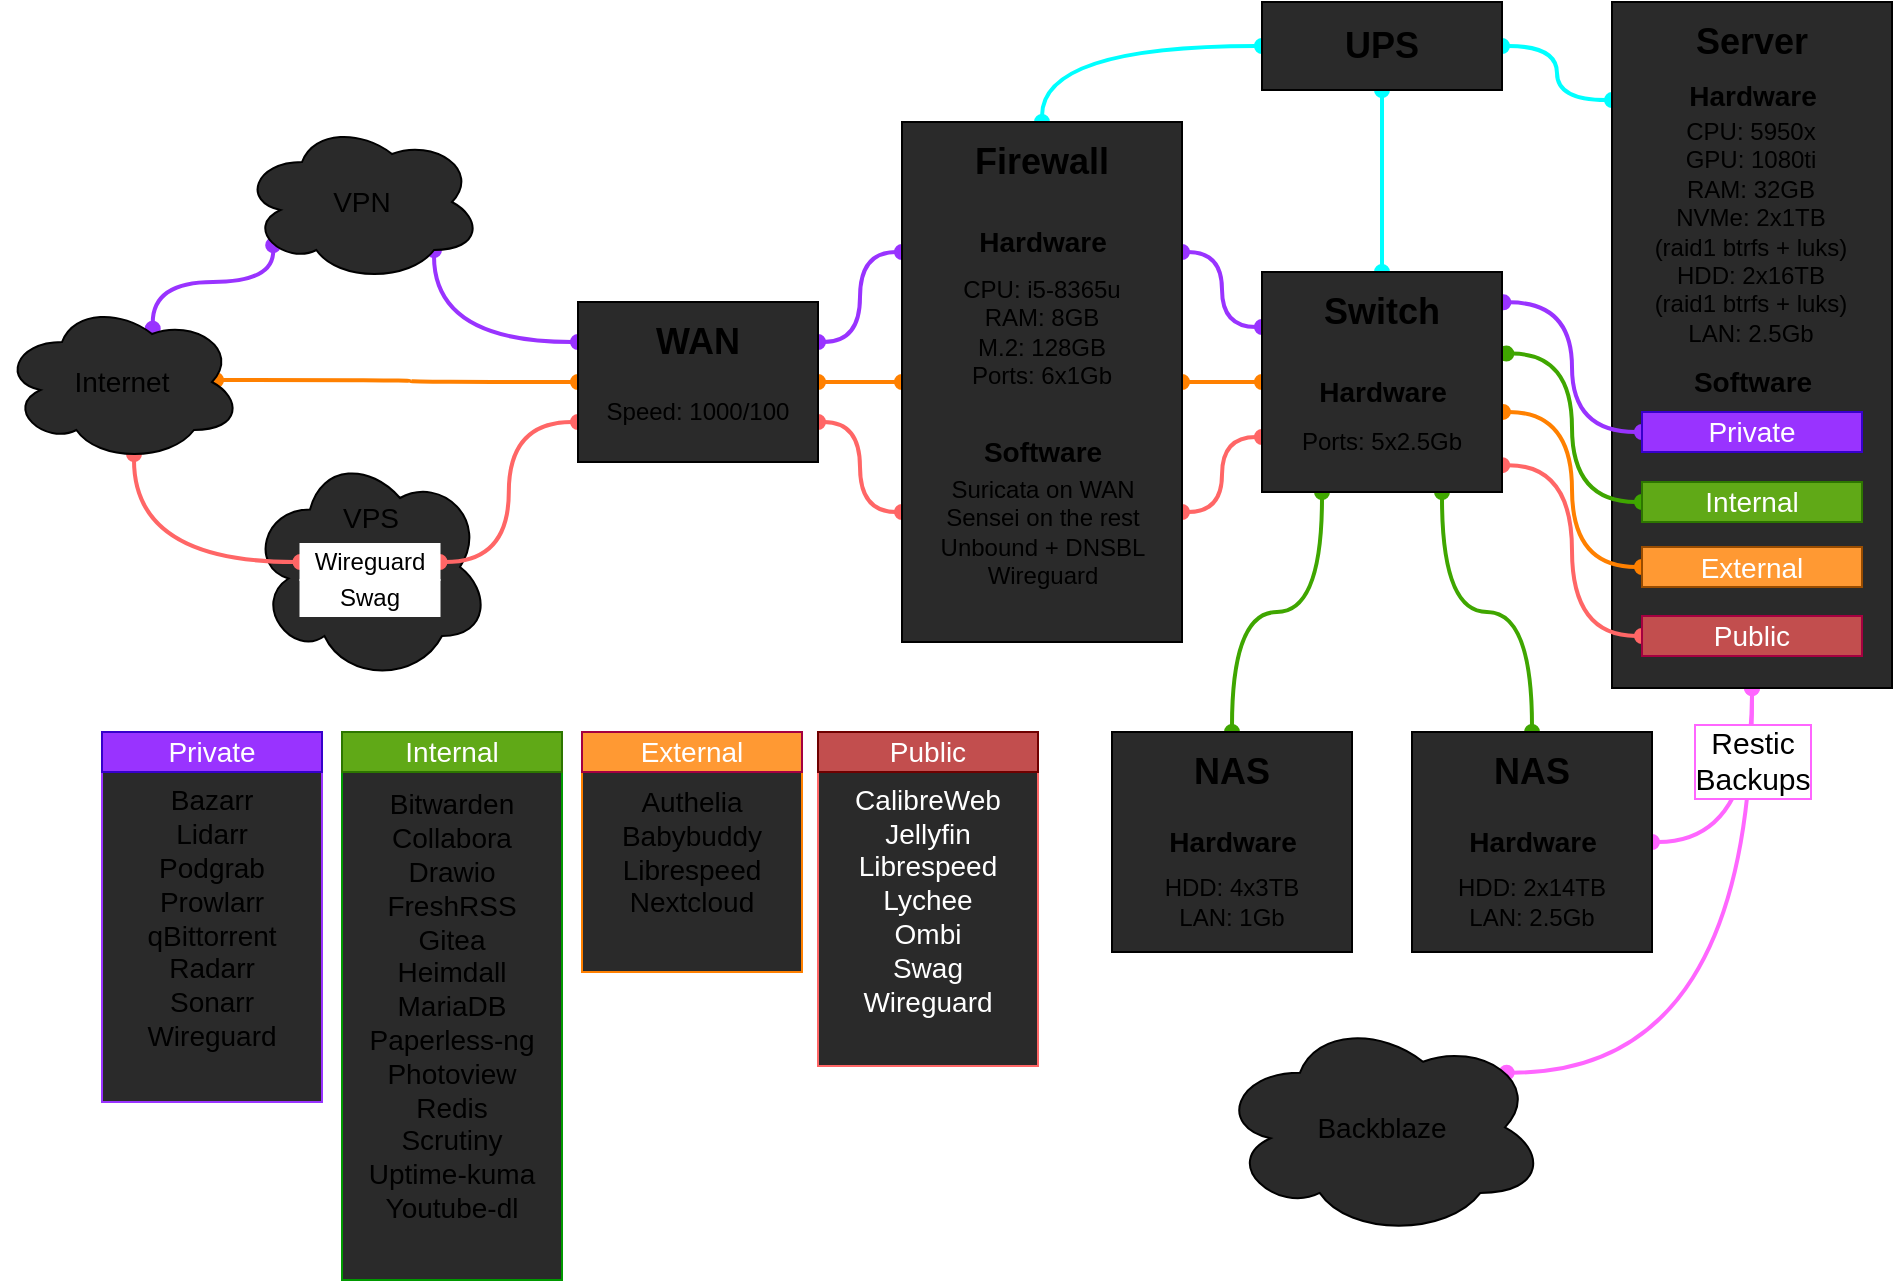 <mxfile version="14.9.7" type="embed"><diagram id="Vh7ta-_v4MjYHWmh8jMe" name="Page-1"><mxGraphModel dx="2056" dy="1046" grid="0" gridSize="10" guides="1" tooltips="1" connect="1" arrows="1" fold="1" page="1" pageScale="1" pageWidth="1100" pageHeight="850" math="0" shadow="0"><root><mxCell id="0"/><mxCell id="1" parent="0"/><mxCell id="94" style="edgeStyle=orthogonalEdgeStyle;rounded=0;orthogonalLoop=1;jettySize=auto;html=1;startArrow=oval;startFill=1;strokeWidth=2;fontSize=14;fillColor=#d80073;curved=1;entryX=0.5;entryY=1;entryDx=0;entryDy=0;endArrow=oval;endFill=1;exitX=1;exitY=0.5;exitDx=0;exitDy=0;strokeColor=#FF66FF;" parent="1" source="26" target="8" edge="1"><mxGeometry relative="1" as="geometry"><mxPoint x="1017.91" y="646.67" as="sourcePoint"/><mxPoint x="948.03" y="561.25" as="targetPoint"/></mxGeometry></mxCell><mxCell id="95" style="edgeStyle=orthogonalEdgeStyle;rounded=0;orthogonalLoop=1;jettySize=auto;html=1;startArrow=oval;startFill=1;strokeWidth=2;fontSize=14;fillColor=#d80073;curved=1;endArrow=oval;endFill=1;exitX=0.88;exitY=0.25;exitDx=0;exitDy=0;exitPerimeter=0;strokeColor=#FF66FF;" parent="1" source="93" edge="1"><mxGeometry relative="1" as="geometry"><mxPoint x="905" y="568" as="sourcePoint"/><mxPoint x="945" y="481" as="targetPoint"/></mxGeometry></mxCell><mxCell id="98" value="&lt;div&gt;&lt;font style=&quot;font-size: 15px&quot;&gt;Restic&lt;/font&gt;&lt;/div&gt;&lt;div&gt;&lt;font style=&quot;font-size: 15px&quot;&gt;Backups&lt;br&gt;&lt;/font&gt;&lt;/div&gt;" style="edgeLabel;html=1;align=center;verticalAlign=middle;resizable=0;points=[];fontSize=15;labelBorderColor=#FF66FF;spacingBottom=0;spacingTop=0;" parent="95" vertex="1" connectable="0"><mxGeometry x="0.813" y="1" relative="1" as="geometry"><mxPoint x="1" y="6" as="offset"/></mxGeometry></mxCell><mxCell id="91" style="edgeStyle=orthogonalEdgeStyle;curved=1;rounded=0;orthogonalLoop=1;jettySize=auto;html=1;startArrow=oval;startFill=1;strokeWidth=2;fontSize=14;fillColor=#6a00ff;endArrow=oval;endFill=1;exitX=0.5;exitY=1;exitDx=0;exitDy=0;entryX=0.5;entryY=0;entryDx=0;entryDy=0;strokeColor=#00FFFF;" parent="1" source="83" target="14" edge="1"><mxGeometry relative="1" as="geometry"><mxPoint x="715" y="170.0" as="sourcePoint"/><mxPoint x="600" y="208" as="targetPoint"/></mxGeometry></mxCell><mxCell id="90" style="edgeStyle=orthogonalEdgeStyle;curved=1;rounded=0;orthogonalLoop=1;jettySize=auto;html=1;startArrow=oval;startFill=1;strokeWidth=2;fontSize=14;fillColor=#6a00ff;endArrow=oval;endFill=1;exitX=0;exitY=0.5;exitDx=0;exitDy=0;entryX=0.5;entryY=0;entryDx=0;entryDy=0;strokeColor=#00FFFF;" parent="1" source="83" target="2" edge="1"><mxGeometry relative="1" as="geometry"><mxPoint x="690" y="159.049" as="sourcePoint"/><mxPoint x="640" y="132.0" as="targetPoint"/></mxGeometry></mxCell><mxCell id="88" style="edgeStyle=orthogonalEdgeStyle;curved=1;rounded=0;orthogonalLoop=1;jettySize=auto;html=1;startArrow=oval;startFill=1;strokeWidth=2;fontSize=14;fillColor=#6a00ff;endArrow=oval;endFill=1;exitX=0;exitY=0.143;exitDx=0;exitDy=0;exitPerimeter=0;entryX=1;entryY=0.5;entryDx=0;entryDy=0;strokeColor=#00FFFF;" parent="1" source="8" target="83" edge="1"><mxGeometry relative="1" as="geometry"><mxPoint x="894.31" y="228.004" as="sourcePoint"/><mxPoint x="831" y="163" as="targetPoint"/></mxGeometry></mxCell><mxCell id="8" value="" style="rounded=0;whiteSpace=wrap;html=1;fillColor=#2A2A2A;" parent="1" vertex="1"><mxGeometry x="875" y="138" width="140" height="343" as="geometry"/></mxCell><mxCell id="82" style="edgeStyle=orthogonalEdgeStyle;rounded=0;orthogonalLoop=1;jettySize=auto;html=1;startArrow=oval;startFill=1;strokeWidth=2;fontSize=14;fillColor=#d80073;curved=1;entryX=1.004;entryY=0.636;entryDx=0;entryDy=0;endArrow=oval;endFill=1;entryPerimeter=0;exitX=0;exitY=0.5;exitDx=0;exitDy=0;strokeColor=#FF8000;" parent="1" source="81" target="14" edge="1"><mxGeometry relative="1" as="geometry"><mxPoint x="900" y="465" as="sourcePoint"/><mxPoint x="830.12" y="379.58" as="targetPoint"/></mxGeometry></mxCell><mxCell id="50" style="edgeStyle=orthogonalEdgeStyle;curved=1;rounded=0;orthogonalLoop=1;jettySize=auto;html=1;exitX=0;exitY=0.75;exitDx=0;exitDy=0;startArrow=oval;startFill=1;strokeWidth=2;fontSize=14;entryX=1;entryY=0.75;entryDx=0;entryDy=0;fillColor=#d80073;strokeColor=#FF6666;endArrow=oval;endFill=1;" parent="1" source="2" target="20" edge="1"><mxGeometry relative="1" as="geometry"/></mxCell><mxCell id="49" style="edgeStyle=orthogonalEdgeStyle;curved=1;rounded=0;orthogonalLoop=1;jettySize=auto;html=1;entryX=1;entryY=0.75;entryDx=0;entryDy=0;startArrow=oval;startFill=1;strokeWidth=2;fontSize=14;exitX=0;exitY=0.75;exitDx=0;exitDy=0;fillColor=#d80073;strokeColor=#FF6666;endArrow=oval;endFill=1;" parent="1" source="14" target="2" edge="1"><mxGeometry relative="1" as="geometry"/></mxCell><mxCell id="54" style="edgeStyle=orthogonalEdgeStyle;curved=1;rounded=0;orthogonalLoop=1;jettySize=auto;html=1;entryX=1;entryY=0.25;entryDx=0;entryDy=0;startArrow=oval;startFill=1;strokeWidth=2;fontSize=14;exitX=0;exitY=0.25;exitDx=0;exitDy=0;fillColor=#6a00ff;strokeColor=#9933FF;endArrow=oval;endFill=1;" parent="1" source="2" target="20" edge="1"><mxGeometry relative="1" as="geometry"/></mxCell><mxCell id="52" style="edgeStyle=orthogonalEdgeStyle;curved=1;rounded=0;orthogonalLoop=1;jettySize=auto;html=1;entryX=1;entryY=0.25;entryDx=0;entryDy=0;startArrow=oval;startFill=1;strokeWidth=2;fontSize=14;exitX=0;exitY=0.25;exitDx=0;exitDy=0;fillColor=#6a00ff;strokeColor=#9933FF;endArrow=oval;endFill=1;" parent="1" source="14" target="2" edge="1"><mxGeometry relative="1" as="geometry"/></mxCell><mxCell id="48" value="" style="ellipse;shape=cloud;whiteSpace=wrap;html=1;fontSize=14;fillColor=#2A2A2A;" parent="1" vertex="1"><mxGeometry x="194" y="363" width="120" height="115" as="geometry"/></mxCell><mxCell id="76" style="edgeStyle=orthogonalEdgeStyle;curved=1;rounded=0;orthogonalLoop=1;jettySize=auto;html=1;startArrow=oval;startFill=1;strokeWidth=2;fontSize=14;endArrow=oval;endFill=1;strokeColor=#FF8000;" parent="1" source="2" target="14" edge="1"><mxGeometry relative="1" as="geometry"/></mxCell><mxCell id="75" style="edgeStyle=orthogonalEdgeStyle;curved=1;rounded=0;orthogonalLoop=1;jettySize=auto;html=1;entryX=0;entryY=0.5;entryDx=0;entryDy=0;startArrow=oval;startFill=1;strokeWidth=2;fontSize=14;endArrow=oval;endFill=1;strokeColor=#FF8000;" parent="1" source="20" target="2" edge="1"><mxGeometry relative="1" as="geometry"/></mxCell><mxCell id="2" value="" style="rounded=0;whiteSpace=wrap;html=1;fillColor=#2A2A2A;" parent="1" vertex="1"><mxGeometry x="520" y="198" width="140" height="260" as="geometry"/></mxCell><mxCell id="41" style="edgeStyle=orthogonalEdgeStyle;rounded=0;orthogonalLoop=1;jettySize=auto;html=1;entryX=0.25;entryY=1;entryDx=0;entryDy=0;fontSize=14;startArrow=oval;startFill=1;curved=1;strokeWidth=2;endArrow=oval;endFill=1;strokeColor=#3FA600;" parent="1" source="32" target="14" edge="1"><mxGeometry relative="1" as="geometry"/></mxCell><mxCell id="42" style="edgeStyle=orthogonalEdgeStyle;rounded=0;orthogonalLoop=1;jettySize=auto;html=1;entryX=0.75;entryY=1;entryDx=0;entryDy=0;startArrow=oval;startFill=1;fontSize=14;exitX=0.5;exitY=0;exitDx=0;exitDy=0;curved=1;strokeWidth=2;endArrow=oval;endFill=1;strokeColor=#3FA600;" parent="1" source="26" target="14" edge="1"><mxGeometry relative="1" as="geometry"><mxPoint x="820" y="548" as="sourcePoint"/></mxGeometry></mxCell><mxCell id="57" style="edgeStyle=orthogonalEdgeStyle;curved=1;rounded=0;orthogonalLoop=1;jettySize=auto;html=1;entryX=0.892;entryY=0.488;entryDx=0;entryDy=0;entryPerimeter=0;startArrow=oval;startFill=1;strokeWidth=2;fontSize=14;endArrow=oval;endFill=1;strokeColor=#FF8000;" parent="1" source="20" target="55" edge="1"><mxGeometry relative="1" as="geometry"/></mxCell><mxCell id="58" style="edgeStyle=orthogonalEdgeStyle;curved=1;rounded=0;orthogonalLoop=1;jettySize=auto;html=1;entryX=0.8;entryY=0.8;entryDx=0;entryDy=0;entryPerimeter=0;startArrow=oval;startFill=1;strokeWidth=2;fontSize=14;exitX=0;exitY=0.25;exitDx=0;exitDy=0;fillColor=#6a00ff;strokeColor=#9933FF;endArrow=oval;endFill=1;" parent="1" source="20" target="47" edge="1"><mxGeometry relative="1" as="geometry"/></mxCell><mxCell id="43" style="edgeStyle=orthogonalEdgeStyle;rounded=0;orthogonalLoop=1;jettySize=auto;html=1;entryX=1.018;entryY=0.371;entryDx=0;entryDy=0;startArrow=oval;startFill=1;fontSize=14;fillColor=#60a917;strokeWidth=2;curved=1;strokeColor=#3FA600;endArrow=oval;endFill=1;entryPerimeter=0;" parent="1" source="38" target="14" edge="1"><mxGeometry relative="1" as="geometry"/></mxCell><mxCell id="44" style="edgeStyle=orthogonalEdgeStyle;rounded=0;orthogonalLoop=1;jettySize=auto;html=1;startArrow=oval;startFill=1;strokeWidth=2;fontSize=14;fillColor=#d80073;curved=1;entryX=1.001;entryY=0.878;entryDx=0;entryDy=0;strokeColor=#FF6666;endArrow=oval;endFill=1;entryPerimeter=0;" parent="1" source="39" target="14" edge="1"><mxGeometry relative="1" as="geometry"/></mxCell><mxCell id="45" style="edgeStyle=orthogonalEdgeStyle;curved=1;rounded=0;orthogonalLoop=1;jettySize=auto;html=1;entryX=1.006;entryY=0.138;entryDx=0;entryDy=0;startArrow=oval;startFill=1;strokeWidth=2;fontSize=14;fillColor=#6a00ff;strokeColor=#9933FF;endArrow=oval;endFill=1;entryPerimeter=0;" parent="1" source="40" target="14" edge="1"><mxGeometry relative="1" as="geometry"/></mxCell><mxCell id="61" style="edgeStyle=orthogonalEdgeStyle;curved=1;rounded=0;orthogonalLoop=1;jettySize=auto;html=1;entryX=0.628;entryY=0.167;entryDx=0;entryDy=0;entryPerimeter=0;startArrow=oval;startFill=1;strokeWidth=2;fontSize=14;exitX=0.13;exitY=0.77;exitDx=0;exitDy=0;exitPerimeter=0;fillColor=#6a00ff;strokeColor=#9933FF;endArrow=oval;endFill=1;" parent="1" source="47" target="55" edge="1"><mxGeometry relative="1" as="geometry"><Array as="points"><mxPoint x="206" y="278"/><mxPoint x="145" y="278"/></Array></mxGeometry></mxCell><mxCell id="60" style="edgeStyle=orthogonalEdgeStyle;curved=1;rounded=0;orthogonalLoop=1;jettySize=auto;html=1;entryX=0;entryY=0.5;entryDx=0;entryDy=0;startArrow=oval;startFill=1;strokeWidth=2;fontSize=14;fillColor=#d80073;strokeColor=#FF6666;endArrow=oval;endFill=1;exitX=0.55;exitY=0.95;exitDx=0;exitDy=0;exitPerimeter=0;" parent="1" source="55" target="72" edge="1"><mxGeometry relative="1" as="geometry"><Array as="points"><mxPoint x="136" y="418"/></Array></mxGeometry></mxCell><mxCell id="56" style="edgeStyle=orthogonalEdgeStyle;curved=1;rounded=0;orthogonalLoop=1;jettySize=auto;html=1;entryX=1;entryY=0.5;entryDx=0;entryDy=0;startArrow=oval;startFill=1;strokeWidth=2;fontSize=14;exitX=0;exitY=0.75;exitDx=0;exitDy=0;fillColor=#d80073;strokeColor=#FF6666;endArrow=oval;endFill=1;" parent="1" source="20" target="72" edge="1"><mxGeometry relative="1" as="geometry"/></mxCell><mxCell id="26" value="" style="rounded=0;whiteSpace=wrap;html=1;fillColor=#2A2A2A;" parent="1" vertex="1"><mxGeometry x="775" y="503" width="120" height="110" as="geometry"/></mxCell><mxCell id="70" value="&lt;div&gt;Authelia&lt;/div&gt;&lt;div&gt;Babybuddy&lt;/div&gt;&lt;div&gt;Librespeed&lt;/div&gt;&lt;div&gt;Nextcloud&lt;/div&gt;" style="rounded=0;whiteSpace=wrap;html=1;fontSize=14;strokeColor=#FF8000;fillColor=#2A2A2A;" parent="1" vertex="1"><mxGeometry x="360" y="503" width="110" height="120" as="geometry"/></mxCell><mxCell id="69" value="Bitwarden&lt;br&gt;Collabora&lt;br&gt;Drawio&lt;br&gt;FreshRSS&lt;br&gt;Gitea&lt;br&gt;Heimdall&lt;br&gt;MariaDB&lt;br&gt;Paperless-ng&lt;br&gt;Photoview&lt;br&gt;Redis&lt;br&gt;Scrutiny&lt;br&gt;Uptime-kuma&lt;br&gt;Youtube-dl" style="rounded=0;whiteSpace=wrap;html=1;fontSize=14;strokeColor=#009900;fillColor=#2A2A2A;" parent="1" vertex="1"><mxGeometry x="240" y="503" width="110" height="274" as="geometry"/></mxCell><mxCell id="67" value="&lt;div&gt;Bazarr&lt;/div&gt;&lt;div&gt;Lidarr&lt;/div&gt;&lt;div&gt;Podgrab&lt;/div&gt;&lt;div&gt;Prowlarr&lt;/div&gt;&lt;div&gt;qBittorrent&lt;/div&gt;&lt;div&gt;Radarr&lt;/div&gt;&lt;div&gt;Sonarr&lt;/div&gt;&lt;div&gt;Wireguard&lt;/div&gt;" style="rounded=0;whiteSpace=wrap;html=1;fontSize=14;strokeColor=#9933FF;fillColor=#2A2A2A;" parent="1" vertex="1"><mxGeometry x="120" y="503" width="110" height="185" as="geometry"/></mxCell><mxCell id="3" value="Firewall" style="text;html=1;strokeColor=none;fillColor=none;align=center;verticalAlign=middle;whiteSpace=wrap;rounded=0;horizontal=1;fontSize=18;fontStyle=1" parent="1" vertex="1"><mxGeometry x="570" y="208" width="40" height="20" as="geometry"/></mxCell><mxCell id="4" value="CPU: i5-8365u&lt;br&gt;RAM: 8GB&lt;br&gt;M.2: 128GB&lt;br&gt;Ports: 6x1Gb" style="text;html=1;strokeColor=none;fillColor=none;align=center;verticalAlign=middle;whiteSpace=wrap;rounded=0;" parent="1" vertex="1"><mxGeometry x="540" y="268" width="100" height="70" as="geometry"/></mxCell><mxCell id="5" value="Suricata on WAN&lt;br&gt;Sensei on the rest&lt;br&gt;Unbound + DNSBL&lt;br&gt;Wireguard" style="text;html=1;align=center;verticalAlign=middle;resizable=0;points=[];autosize=1;" parent="1" vertex="1"><mxGeometry x="533.5" y="373" width="113" height="60" as="geometry"/></mxCell><mxCell id="6" value="Hardware" style="text;html=1;align=center;verticalAlign=middle;resizable=0;points=[];autosize=1;fontSize=14;fontStyle=1" parent="1" vertex="1"><mxGeometry x="550" y="248" width="80" height="20" as="geometry"/></mxCell><mxCell id="7" value="Software" style="text;html=1;align=center;verticalAlign=middle;resizable=0;points=[];autosize=1;fontSize=14;fontStyle=1" parent="1" vertex="1"><mxGeometry x="555" y="353" width="70" height="20" as="geometry"/></mxCell><mxCell id="9" value="Server" style="text;html=1;strokeColor=none;fillColor=none;align=center;verticalAlign=middle;whiteSpace=wrap;rounded=0;horizontal=1;fontSize=18;fontStyle=1" parent="1" vertex="1"><mxGeometry x="925" y="148" width="40" height="20" as="geometry"/></mxCell><mxCell id="10" value="CPU: 5950x&lt;br&gt;GPU: 1080ti&lt;br&gt;RAM: 32GB&lt;br&gt;NVMe: 2x1TB&lt;br&gt;(raid1 btrfs + luks)&lt;br&gt;&lt;div&gt;HDD: 2x16TB&lt;/div&gt;&lt;div&gt;(raid1 btrfs + luks)&lt;br&gt;&lt;/div&gt;LAN: 2.5Gb" style="text;html=1;strokeColor=none;fillColor=none;align=center;verticalAlign=middle;whiteSpace=wrap;rounded=0;" parent="1" vertex="1"><mxGeometry x="881" y="208" width="127" height="90" as="geometry"/></mxCell><mxCell id="12" value="Hardware" style="text;html=1;align=center;verticalAlign=middle;resizable=0;points=[];autosize=1;fontSize=14;fontStyle=1" parent="1" vertex="1"><mxGeometry x="905" y="175" width="80" height="20" as="geometry"/></mxCell><mxCell id="13" value="Software" style="text;html=1;align=center;verticalAlign=middle;resizable=0;points=[];autosize=1;fontSize=14;fontStyle=1" parent="1" vertex="1"><mxGeometry x="909.5" y="318" width="70" height="20" as="geometry"/></mxCell><mxCell id="14" value="" style="rounded=0;whiteSpace=wrap;html=1;fillColor=#2A2A2A;" parent="1" vertex="1"><mxGeometry x="700" y="273" width="120" height="110" as="geometry"/></mxCell><mxCell id="15" value="Switch" style="text;html=1;strokeColor=none;fillColor=none;align=center;verticalAlign=middle;whiteSpace=wrap;rounded=0;horizontal=1;fontSize=18;fontStyle=1" parent="1" vertex="1"><mxGeometry x="740" y="283" width="40" height="20" as="geometry"/></mxCell><mxCell id="16" value="Ports: 5x2.5Gb" style="text;html=1;strokeColor=none;fillColor=none;align=center;verticalAlign=middle;whiteSpace=wrap;rounded=0;" parent="1" vertex="1"><mxGeometry x="710" y="343" width="100" height="30" as="geometry"/></mxCell><mxCell id="18" value="Hardware" style="text;html=1;align=center;verticalAlign=middle;resizable=0;points=[];autosize=1;fontSize=14;fontStyle=1" parent="1" vertex="1"><mxGeometry x="720" y="323" width="80" height="20" as="geometry"/></mxCell><mxCell id="20" value="" style="rounded=0;whiteSpace=wrap;html=1;fillColor=#2A2A2A;" parent="1" vertex="1"><mxGeometry x="358" y="288" width="120" height="80" as="geometry"/></mxCell><mxCell id="21" value="WAN" style="text;html=1;strokeColor=none;fillColor=none;align=center;verticalAlign=middle;whiteSpace=wrap;rounded=0;horizontal=1;fontSize=18;fontStyle=1" parent="1" vertex="1"><mxGeometry x="398" y="298" width="40" height="20" as="geometry"/></mxCell><mxCell id="22" value="Speed: 1000/100" style="text;html=1;strokeColor=none;fillColor=none;align=center;verticalAlign=middle;whiteSpace=wrap;rounded=0;" parent="1" vertex="1"><mxGeometry x="368" y="328" width="100" height="30" as="geometry"/></mxCell><mxCell id="25" style="edgeStyle=orthogonalEdgeStyle;rounded=0;orthogonalLoop=1;jettySize=auto;html=1;exitX=0.5;exitY=1;exitDx=0;exitDy=0;fontSize=14;" parent="1" edge="1"><mxGeometry relative="1" as="geometry"><mxPoint x="590" y="448" as="sourcePoint"/><mxPoint x="590" y="448" as="targetPoint"/></mxGeometry></mxCell><mxCell id="27" value="NAS" style="text;html=1;strokeColor=none;fillColor=none;align=center;verticalAlign=middle;whiteSpace=wrap;rounded=0;horizontal=1;fontSize=18;fontStyle=1" parent="1" vertex="1"><mxGeometry x="815" y="513" width="40" height="20" as="geometry"/></mxCell><mxCell id="28" value="HDD: 2x14TB&lt;br&gt;LAN: 2.5Gb" style="text;html=1;strokeColor=none;fillColor=none;align=center;verticalAlign=middle;whiteSpace=wrap;rounded=0;" parent="1" vertex="1"><mxGeometry x="785" y="573" width="100" height="30" as="geometry"/></mxCell><mxCell id="30" value="Hardware" style="text;html=1;align=center;verticalAlign=middle;resizable=0;points=[];autosize=1;fontSize=14;fontStyle=1" parent="1" vertex="1"><mxGeometry x="795" y="548" width="80" height="20" as="geometry"/></mxCell><mxCell id="32" value="" style="rounded=0;whiteSpace=wrap;html=1;fillColor=#2A2A2A;" parent="1" vertex="1"><mxGeometry x="625" y="503" width="120" height="110" as="geometry"/></mxCell><mxCell id="33" value="NAS" style="text;html=1;strokeColor=none;fillColor=none;align=center;verticalAlign=middle;whiteSpace=wrap;rounded=0;horizontal=1;fontSize=18;fontStyle=1" parent="1" vertex="1"><mxGeometry x="665" y="513" width="40" height="20" as="geometry"/></mxCell><mxCell id="34" value="HDD: 4x3TB&lt;br&gt;LAN: 1Gb" style="text;html=1;strokeColor=none;fillColor=none;align=center;verticalAlign=middle;whiteSpace=wrap;rounded=0;" parent="1" vertex="1"><mxGeometry x="635" y="573" width="100" height="30" as="geometry"/></mxCell><mxCell id="35" value="Hardware" style="text;html=1;align=center;verticalAlign=middle;resizable=0;points=[];autosize=1;fontSize=14;fontStyle=1" parent="1" vertex="1"><mxGeometry x="645" y="548" width="80" height="20" as="geometry"/></mxCell><mxCell id="38" value="Internal" style="rounded=0;whiteSpace=wrap;html=1;fontSize=14;fillColor=#60a917;strokeColor=#2D7600;fontColor=#ffffff;" parent="1" vertex="1"><mxGeometry x="890" y="378" width="110" height="20" as="geometry"/></mxCell><mxCell id="39" value="Public" style="rounded=0;whiteSpace=wrap;html=1;fontSize=14;strokeColor=#A50040;fontColor=#ffffff;fillColor=#C24E4E;" parent="1" vertex="1"><mxGeometry x="890" y="445" width="110" height="20" as="geometry"/></mxCell><mxCell id="40" value="Private" style="rounded=0;whiteSpace=wrap;html=1;fontSize=14;strokeColor=#3700CC;fontColor=#ffffff;fillColor=#9933FF;" parent="1" vertex="1"><mxGeometry x="890" y="343" width="110" height="20" as="geometry"/></mxCell><mxCell id="47" value="VPN" style="ellipse;shape=cloud;whiteSpace=wrap;html=1;fontSize=14;fillColor=#2A2A2A;" parent="1" vertex="1"><mxGeometry x="190" y="198" width="120" height="80" as="geometry"/></mxCell><mxCell id="55" value="Internet" style="ellipse;shape=cloud;whiteSpace=wrap;html=1;fontSize=14;fillColor=#2A2A2A;" parent="1" vertex="1"><mxGeometry x="70" y="288" width="120" height="80" as="geometry"/></mxCell><mxCell id="63" value="Private" style="rounded=0;whiteSpace=wrap;html=1;fontSize=14;strokeColor=#3700CC;fontColor=#ffffff;fillColor=#9933FF;" parent="1" vertex="1"><mxGeometry x="120" y="503" width="110" height="20" as="geometry"/></mxCell><mxCell id="64" value="Internal" style="rounded=0;whiteSpace=wrap;html=1;fontSize=14;fillColor=#60a917;strokeColor=#2D7600;fontColor=#ffffff;" parent="1" vertex="1"><mxGeometry x="240" y="503" width="110" height="20" as="geometry"/></mxCell><mxCell id="66" value="External" style="rounded=0;whiteSpace=wrap;html=1;fontSize=14;strokeColor=#A50040;fontColor=#ffffff;fillColor=#FF9933;" parent="1" vertex="1"><mxGeometry x="360" y="503" width="110" height="20" as="geometry"/></mxCell><mxCell id="71" value="VPS" style="text;html=1;align=center;verticalAlign=middle;resizable=0;points=[];autosize=1;fontSize=14;" parent="1" vertex="1"><mxGeometry x="235" y="385" width="38" height="21" as="geometry"/></mxCell><mxCell id="72" value="Wireguard" style="rounded=0;whiteSpace=wrap;html=1;fontSize=12;strokeColor=#FFFFFF;" parent="1" vertex="1"><mxGeometry x="219.25" y="409" width="69.5" height="18" as="geometry"/></mxCell><mxCell id="77" value="Swag" style="rounded=0;whiteSpace=wrap;html=1;fontSize=12;strokeColor=#FFFFFF;" parent="1" vertex="1"><mxGeometry x="219.25" y="427" width="69.5" height="18" as="geometry"/></mxCell><mxCell id="78" value="&lt;div&gt;CalibreWeb&lt;/div&gt;&lt;div&gt;Jellyfin&lt;/div&gt;&lt;div&gt;Librespeed&lt;/div&gt;&lt;div&gt;Lychee&lt;/div&gt;&lt;div&gt;Ombi&lt;/div&gt;&lt;div&gt;Swag&lt;/div&gt;&lt;div&gt;Wireguard&lt;/div&gt;" style="rounded=0;whiteSpace=wrap;html=1;fontSize=14;fontColor=#ffffff;strokeColor=#FF6666;fillColor=#2A2A2A;" parent="1" vertex="1"><mxGeometry x="478" y="503" width="110" height="167" as="geometry"/></mxCell><mxCell id="79" value="Public" style="rounded=0;whiteSpace=wrap;html=1;fontSize=14;strokeColor=#6F0000;fontColor=#ffffff;fillColor=#C24E4E;" parent="1" vertex="1"><mxGeometry x="478" y="503" width="110" height="20" as="geometry"/></mxCell><mxCell id="81" value="External" style="rounded=0;whiteSpace=wrap;html=1;fontSize=14;fontColor=#ffffff;strokeColor=#994C00;fillColor=#FF9933;" parent="1" vertex="1"><mxGeometry x="890" y="410.5" width="110" height="20" as="geometry"/></mxCell><mxCell id="83" value="" style="rounded=0;whiteSpace=wrap;html=1;fillColor=#2A2A2A;" parent="1" vertex="1"><mxGeometry x="700" y="138" width="120" height="44" as="geometry"/></mxCell><mxCell id="84" value="UPS" style="text;html=1;strokeColor=none;fillColor=none;align=center;verticalAlign=middle;whiteSpace=wrap;rounded=0;horizontal=1;fontSize=18;fontStyle=1" parent="1" vertex="1"><mxGeometry x="740" y="150" width="40" height="20" as="geometry"/></mxCell><mxCell id="93" value="Backblaze" style="ellipse;shape=cloud;whiteSpace=wrap;html=1;fontSize=14;fillColor=#2A2A2A;" parent="1" vertex="1"><mxGeometry x="678" y="646" width="164" height="109.33" as="geometry"/></mxCell></root></mxGraphModel></diagram></mxfile>